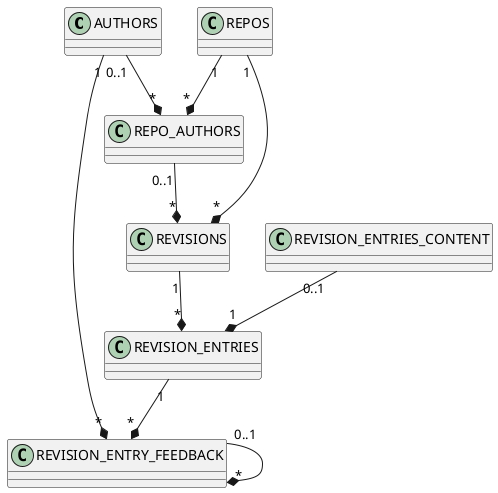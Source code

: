 @startuml

class AUTHORS
class REVISION_ENTRIES_CONTENT
class REVISION_ENTRY_FEEDBACK
class REPOS
class REVISIONS
class REVISION_ENTRIES
class REPO_AUTHORS

REPOS "1" --* "*" REVISIONS
REPOS "1" --* "*" REPO_AUTHORS
REPO_AUTHORS "0..1" --* "*" REVISIONS
REVISION_ENTRIES "1" --* "*" REVISION_ENTRY_FEEDBACK
REVISIONS "1" --* "*" REVISION_ENTRIES
REVISION_ENTRIES_CONTENT "0..1" --* "1" REVISION_ENTRIES
AUTHORS "1" --* "*" REVISION_ENTRY_FEEDBACK
AUTHORS "0..1" --* "*" REPO_AUTHORS
REVISION_ENTRY_FEEDBACK "0..1" --* "*" REVISION_ENTRY_FEEDBACK

@enduml